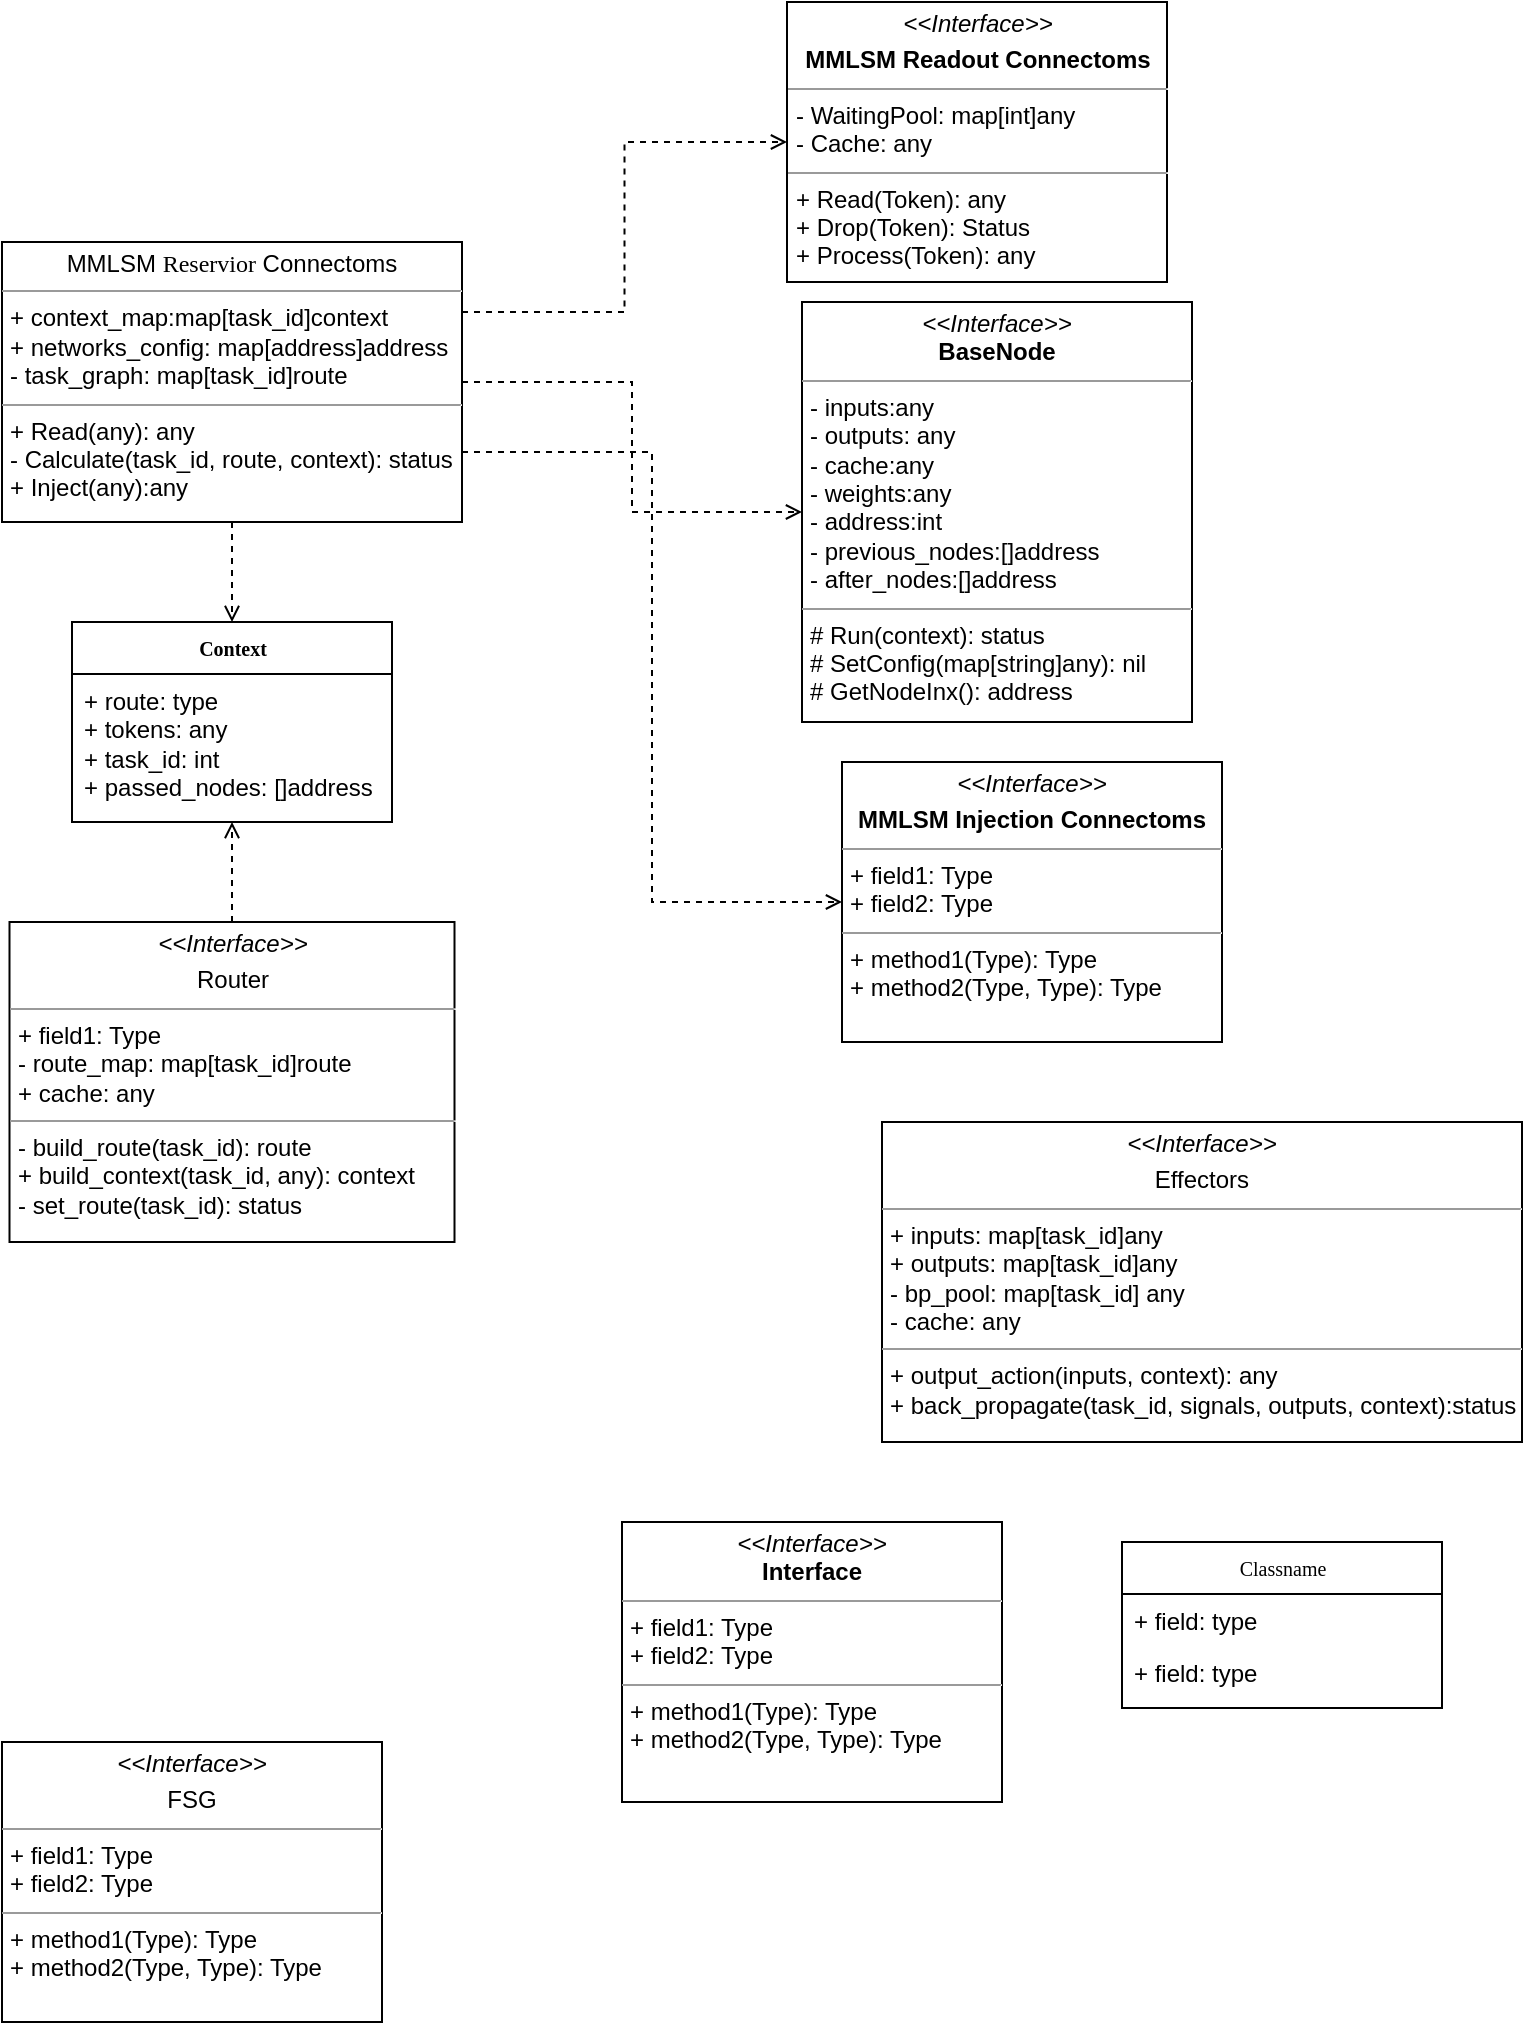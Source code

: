 <mxfile version="25.0.3">
  <diagram name="Page-1" id="c4acf3e9-155e-7222-9cf6-157b1a14988f">
    <mxGraphModel dx="954" dy="551" grid="1" gridSize="10" guides="1" tooltips="1" connect="1" arrows="1" fold="1" page="1" pageScale="1" pageWidth="850" pageHeight="1100" background="none" math="0" shadow="0">
      <root>
        <mxCell id="0" />
        <mxCell id="1" parent="0" />
        <mxCell id="5d2195bd80daf111-5" value="Classname" style="swimlane;html=1;fontStyle=0;childLayout=stackLayout;horizontal=1;startSize=26;fillColor=none;horizontalStack=0;resizeParent=1;resizeLast=0;collapsible=1;marginBottom=0;swimlaneFillColor=#ffffff;rounded=0;shadow=0;comic=0;labelBackgroundColor=none;strokeWidth=1;fontFamily=Verdana;fontSize=10;align=center;" parent="1" vertex="1">
          <mxGeometry x="610" y="770" width="160" height="83" as="geometry" />
        </mxCell>
        <mxCell id="5d2195bd80daf111-6" value="+ field: type" style="text;html=1;strokeColor=none;fillColor=none;align=left;verticalAlign=top;spacingLeft=4;spacingRight=4;whiteSpace=wrap;overflow=hidden;rotatable=0;points=[[0,0.5],[1,0.5]];portConstraint=eastwest;" parent="5d2195bd80daf111-5" vertex="1">
          <mxGeometry y="26" width="160" height="26" as="geometry" />
        </mxCell>
        <mxCell id="5d2195bd80daf111-7" value="+ field: type" style="text;html=1;strokeColor=none;fillColor=none;align=left;verticalAlign=top;spacingLeft=4;spacingRight=4;whiteSpace=wrap;overflow=hidden;rotatable=0;points=[[0,0.5],[1,0.5]];portConstraint=eastwest;" parent="5d2195bd80daf111-5" vertex="1">
          <mxGeometry y="52" width="160" height="26" as="geometry" />
        </mxCell>
        <mxCell id="5d2195bd80daf111-10" value="&lt;p style=&quot;margin:0px;margin-top:4px;text-align:center;&quot;&gt;&lt;i&gt;&amp;lt;&amp;lt;Interface&amp;gt;&amp;gt;&lt;/i&gt;&lt;br/&gt;&lt;b&gt;Interface&lt;/b&gt;&lt;/p&gt;&lt;hr size=&quot;1&quot;/&gt;&lt;p style=&quot;margin:0px;margin-left:4px;&quot;&gt;+ field1: Type&lt;br/&gt;+ field2: Type&lt;/p&gt;&lt;hr size=&quot;1&quot;/&gt;&lt;p style=&quot;margin:0px;margin-left:4px;&quot;&gt;+ method1(Type): Type&lt;br/&gt;+ method2(Type, Type): Type&lt;/p&gt;" style="verticalAlign=top;align=left;overflow=fill;fontSize=12;fontFamily=Helvetica;html=1;rounded=0;shadow=0;comic=0;labelBackgroundColor=none;strokeWidth=1" parent="1" vertex="1">
          <mxGeometry x="360" y="760" width="190" height="140" as="geometry" />
        </mxCell>
        <mxCell id="5d2195bd80daf111-15" value="&lt;p style=&quot;margin:0px;margin-top:4px;text-align:center;&quot;&gt;&lt;i&gt;&amp;lt;&amp;lt;Interface&amp;gt;&amp;gt;&lt;/i&gt;&lt;br&gt;&lt;b&gt;BaseNode&lt;/b&gt;&lt;/p&gt;&lt;hr size=&quot;1&quot;&gt;&lt;p style=&quot;margin:0px;margin-left:4px;&quot;&gt;- inputs:any&lt;br&gt;- outputs: any&lt;/p&gt;&lt;p style=&quot;margin:0px;margin-left:4px;&quot;&gt;- cache:any&lt;/p&gt;&lt;p style=&quot;margin:0px;margin-left:4px;&quot;&gt;- weights:any&lt;/p&gt;&lt;p style=&quot;margin:0px;margin-left:4px;&quot;&gt;- address:int&lt;/p&gt;&lt;p style=&quot;margin:0px;margin-left:4px;&quot;&gt;- previous_nodes:[]address&lt;/p&gt;&lt;p style=&quot;margin:0px;margin-left:4px;&quot;&gt;- after_nodes:[]address&lt;/p&gt;&lt;hr size=&quot;1&quot;&gt;&lt;p style=&quot;margin:0px;margin-left:4px;&quot;&gt;# Run(context): status&lt;br&gt;# SetConfig(map[string]any): nil&lt;/p&gt;&lt;p style=&quot;margin:0px;margin-left:4px;&quot;&gt;# GetNodeInx(): address&lt;/p&gt;&lt;p style=&quot;margin:0px;margin-left:4px;&quot;&gt;&lt;br&gt;&lt;/p&gt;" style="verticalAlign=top;align=left;overflow=fill;fontSize=12;fontFamily=Helvetica;html=1;rounded=0;shadow=0;comic=0;labelBackgroundColor=none;strokeWidth=1" parent="1" vertex="1">
          <mxGeometry x="450" y="150" width="195" height="210" as="geometry" />
        </mxCell>
        <mxCell id="5d2195bd80daf111-18" value="&lt;p style=&quot;margin:0px;margin-top:4px;text-align:center;&quot;&gt;&lt;i&gt;&amp;lt;&amp;lt;Interface&amp;gt;&amp;gt;&lt;/i&gt;&lt;br&gt;&lt;/p&gt;&lt;p style=&quot;margin:0px;margin-top:4px;text-align:center;&quot;&gt;&lt;b&gt;MMLSM Readout Connectoms&lt;/b&gt;&lt;/p&gt;&lt;hr size=&quot;1&quot;&gt;&lt;p style=&quot;margin:0px;margin-left:4px;&quot;&gt;- WaitingPool: map[int]any&lt;br&gt;- Cache: any&lt;/p&gt;&lt;hr size=&quot;1&quot;&gt;&lt;p style=&quot;margin:0px;margin-left:4px;&quot;&gt;+ Read(Token): any&lt;br&gt;+ Drop(Token): Status&lt;/p&gt;&lt;p style=&quot;margin:0px;margin-left:4px;&quot;&gt;+ Process(Token): any&lt;/p&gt;" style="verticalAlign=top;align=left;overflow=fill;fontSize=12;fontFamily=Helvetica;html=1;rounded=0;shadow=0;comic=0;labelBackgroundColor=none;strokeWidth=1" parent="1" vertex="1">
          <mxGeometry x="442.5" width="190" height="140" as="geometry" />
        </mxCell>
        <mxCell id="5d2195bd80daf111-19" value="&lt;p style=&quot;margin: 4px 0px 0px; text-align: center;&quot;&gt;&lt;i&gt;&amp;lt;&amp;lt;Interface&amp;gt;&amp;gt;&lt;/i&gt;&lt;br&gt;&lt;/p&gt;&lt;p style=&quot;margin: 4px 0px 0px; text-align: center;&quot;&gt;Effectors&lt;/p&gt;&lt;hr size=&quot;1&quot;&gt;&lt;p style=&quot;margin:0px;margin-left:4px;&quot;&gt;+ inputs: map[task_id]any&lt;br&gt;&lt;/p&gt;&lt;p style=&quot;margin:0px;margin-left:4px;&quot;&gt;+ outputs: map[task_id]any&lt;/p&gt;&lt;p style=&quot;margin:0px;margin-left:4px;&quot;&gt;- bp_pool: map[task_id] any&lt;/p&gt;&lt;p style=&quot;margin:0px;margin-left:4px;&quot;&gt;- cache: any&lt;br&gt;&lt;/p&gt;&lt;hr size=&quot;1&quot;&gt;&lt;p style=&quot;margin:0px;margin-left:4px;&quot;&gt;+ output_action(inputs, context): any&lt;br&gt;+ back_propagate(task_id, signals, outputs, context):status&lt;/p&gt;" style="verticalAlign=top;align=left;overflow=fill;fontSize=12;fontFamily=Helvetica;html=1;rounded=0;shadow=0;comic=0;labelBackgroundColor=none;strokeWidth=1" parent="1" vertex="1">
          <mxGeometry x="490" y="560" width="320" height="160" as="geometry" />
        </mxCell>
        <mxCell id="Okiig9Hstaw-6zwMr5Zd-14" style="edgeStyle=orthogonalEdgeStyle;rounded=0;orthogonalLoop=1;jettySize=auto;html=1;exitX=0.5;exitY=0;exitDx=0;exitDy=0;entryX=0.5;entryY=1;entryDx=0;entryDy=0;dashed=1;endArrow=open;endFill=0;" edge="1" parent="1" source="5d2195bd80daf111-20" target="Okiig9Hstaw-6zwMr5Zd-8">
          <mxGeometry relative="1" as="geometry" />
        </mxCell>
        <mxCell id="5d2195bd80daf111-20" value="&lt;p style=&quot;margin: 4px 0px 0px; text-align: center;&quot;&gt;&lt;i&gt;&amp;lt;&amp;lt;Interface&amp;gt;&amp;gt;&lt;/i&gt;&lt;br&gt;&lt;/p&gt;&lt;p style=&quot;margin: 4px 0px 0px; text-align: center;&quot;&gt;Router&lt;/p&gt;&lt;hr size=&quot;1&quot;&gt;&lt;p style=&quot;margin:0px;margin-left:4px;&quot;&gt;+ field1: Type&lt;/p&gt;&lt;p style=&quot;margin:0px;margin-left:4px;&quot;&gt;- route_map: map[task_id]route&lt;br&gt;+ cache: any&lt;/p&gt;&lt;hr size=&quot;1&quot;&gt;&lt;p style=&quot;margin:0px;margin-left:4px;&quot;&gt;- build_route(task_id): route&lt;br&gt;+ build_context(task_id, any): context&lt;/p&gt;&lt;p style=&quot;margin:0px;margin-left:4px;&quot;&gt;- set_route(task_id): status&lt;/p&gt;" style="verticalAlign=top;align=left;overflow=fill;fontSize=12;fontFamily=Helvetica;html=1;rounded=0;shadow=0;comic=0;labelBackgroundColor=none;strokeWidth=1" parent="1" vertex="1">
          <mxGeometry x="53.75" y="460" width="222.5" height="160" as="geometry" />
        </mxCell>
        <mxCell id="am_0E-VKELdb4oYjf-La-1" value="&lt;p style=&quot;margin: 4px 0px 0px; text-align: center;&quot;&gt;&lt;i&gt;&amp;lt;&amp;lt;Interface&amp;gt;&amp;gt;&lt;/i&gt;&lt;br&gt;&lt;/p&gt;&lt;p style=&quot;margin: 4px 0px 0px; text-align: center;&quot;&gt;FSG&lt;/p&gt;&lt;hr size=&quot;1&quot;&gt;&lt;p style=&quot;margin:0px;margin-left:4px;&quot;&gt;+ field1: Type&lt;br&gt;+ field2: Type&lt;/p&gt;&lt;hr size=&quot;1&quot;&gt;&lt;p style=&quot;margin:0px;margin-left:4px;&quot;&gt;+ method1(Type): Type&lt;br&gt;+ method2(Type, Type): Type&lt;/p&gt;" style="verticalAlign=top;align=left;overflow=fill;fontSize=12;fontFamily=Helvetica;html=1;rounded=0;shadow=0;comic=0;labelBackgroundColor=none;strokeWidth=1" parent="1" vertex="1">
          <mxGeometry x="50" y="870" width="190" height="140" as="geometry" />
        </mxCell>
        <mxCell id="am_0E-VKELdb4oYjf-La-3" value="&lt;p style=&quot;margin:0px;margin-top:4px;text-align:center;&quot;&gt;&lt;i&gt;&amp;lt;&amp;lt;Interface&amp;gt;&amp;gt;&lt;/i&gt;&lt;br&gt;&lt;/p&gt;&lt;p style=&quot;margin:0px;margin-top:4px;text-align:center;&quot;&gt;&lt;b&gt;MMLSM Injection Connectoms&lt;/b&gt;&lt;/p&gt;&lt;hr size=&quot;1&quot;&gt;&lt;p style=&quot;margin:0px;margin-left:4px;&quot;&gt;+ field1: Type&lt;br&gt;+ field2: Type&lt;/p&gt;&lt;hr size=&quot;1&quot;&gt;&lt;p style=&quot;margin:0px;margin-left:4px;&quot;&gt;+ method1(Type): Type&lt;br&gt;+ method2(Type, Type): Type&lt;/p&gt;" style="verticalAlign=top;align=left;overflow=fill;fontSize=12;fontFamily=Helvetica;html=1;rounded=0;shadow=0;comic=0;labelBackgroundColor=none;strokeWidth=1" parent="1" vertex="1">
          <mxGeometry x="470" y="380" width="190" height="140" as="geometry" />
        </mxCell>
        <mxCell id="Okiig9Hstaw-6zwMr5Zd-2" style="edgeStyle=orthogonalEdgeStyle;rounded=0;orthogonalLoop=1;jettySize=auto;html=1;dashed=1;endArrow=open;endFill=0;" edge="1" parent="1" source="am_0E-VKELdb4oYjf-La-4" target="5d2195bd80daf111-15">
          <mxGeometry relative="1" as="geometry" />
        </mxCell>
        <mxCell id="Okiig9Hstaw-6zwMr5Zd-3" style="edgeStyle=orthogonalEdgeStyle;rounded=0;orthogonalLoop=1;jettySize=auto;html=1;exitX=1;exitY=0.25;exitDx=0;exitDy=0;entryX=0;entryY=0.5;entryDx=0;entryDy=0;dashed=1;endArrow=open;endFill=0;" edge="1" parent="1" source="am_0E-VKELdb4oYjf-La-4" target="5d2195bd80daf111-18">
          <mxGeometry relative="1" as="geometry" />
        </mxCell>
        <mxCell id="Okiig9Hstaw-6zwMr5Zd-4" style="edgeStyle=orthogonalEdgeStyle;rounded=0;orthogonalLoop=1;jettySize=auto;html=1;exitX=1;exitY=0.75;exitDx=0;exitDy=0;entryX=0;entryY=0.5;entryDx=0;entryDy=0;dashed=1;endArrow=open;endFill=0;" edge="1" parent="1" source="am_0E-VKELdb4oYjf-La-4" target="am_0E-VKELdb4oYjf-La-3">
          <mxGeometry relative="1" as="geometry" />
        </mxCell>
        <mxCell id="Okiig9Hstaw-6zwMr5Zd-11" style="edgeStyle=orthogonalEdgeStyle;rounded=0;orthogonalLoop=1;jettySize=auto;html=1;exitX=0.5;exitY=1;exitDx=0;exitDy=0;entryX=0.5;entryY=0;entryDx=0;entryDy=0;dashed=1;endArrow=open;endFill=0;" edge="1" parent="1" source="am_0E-VKELdb4oYjf-La-4" target="Okiig9Hstaw-6zwMr5Zd-8">
          <mxGeometry relative="1" as="geometry" />
        </mxCell>
        <mxCell id="am_0E-VKELdb4oYjf-La-4" value="&lt;p style=&quot;margin:0px;margin-top:4px;text-align:center;&quot;&gt;MMLSM&amp;nbsp;&lt;span style=&quot;font-family: Verdana; white-space: normal;&quot;&gt;Reservior&lt;/span&gt;&amp;nbsp;Connectoms&lt;br&gt;&lt;/p&gt;&lt;hr size=&quot;1&quot;&gt;&lt;p style=&quot;margin:0px;margin-left:4px;&quot;&gt;+ context_map:map[task_id]context&lt;br&gt;+ networks_config: map[address]address&lt;/p&gt;&lt;p style=&quot;margin:0px;margin-left:4px;&quot;&gt;- task_graph: map[task_id]route&lt;/p&gt;&lt;hr size=&quot;1&quot;&gt;&lt;p style=&quot;margin:0px;margin-left:4px;&quot;&gt;+ Read(any): any&lt;br&gt;- Calculate(task_id, route, context): status&lt;/p&gt;&lt;p style=&quot;margin:0px;margin-left:4px;&quot;&gt;+ Inject(any):any&lt;/p&gt;" style="verticalAlign=top;align=left;overflow=fill;fontSize=12;fontFamily=Helvetica;html=1;rounded=0;shadow=0;comic=0;labelBackgroundColor=none;strokeWidth=1" parent="1" vertex="1">
          <mxGeometry x="50" y="120" width="230" height="140" as="geometry" />
        </mxCell>
        <mxCell id="Okiig9Hstaw-6zwMr5Zd-8" value="&lt;b&gt;Context&lt;/b&gt;" style="swimlane;html=1;fontStyle=0;childLayout=stackLayout;horizontal=1;startSize=26;fillColor=none;horizontalStack=0;resizeParent=1;resizeLast=0;collapsible=1;marginBottom=0;swimlaneFillColor=#ffffff;rounded=0;shadow=0;comic=0;labelBackgroundColor=none;strokeWidth=1;fontFamily=Verdana;fontSize=10;align=center;" vertex="1" parent="1">
          <mxGeometry x="85" y="310" width="160" height="100" as="geometry" />
        </mxCell>
        <mxCell id="Okiig9Hstaw-6zwMr5Zd-10" value="&lt;div&gt;+ route: type&lt;br&gt;&lt;/div&gt;+ tokens: any&lt;div&gt;+ task_id: int&lt;/div&gt;&lt;div&gt;+ passed_nodes: []address&lt;/div&gt;" style="text;html=1;strokeColor=none;fillColor=none;align=left;verticalAlign=top;spacingLeft=4;spacingRight=4;whiteSpace=wrap;overflow=hidden;rotatable=0;points=[[0,0.5],[1,0.5]];portConstraint=eastwest;" vertex="1" parent="Okiig9Hstaw-6zwMr5Zd-8">
          <mxGeometry y="26" width="160" height="64" as="geometry" />
        </mxCell>
      </root>
    </mxGraphModel>
  </diagram>
</mxfile>
